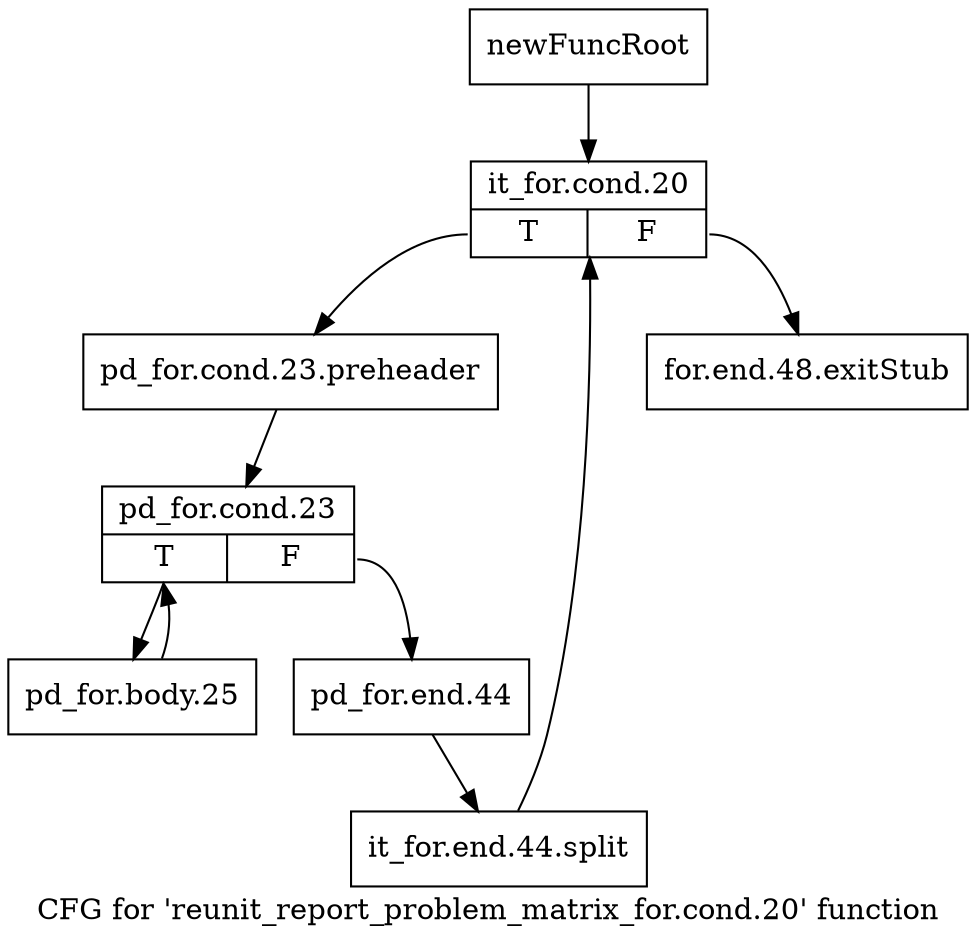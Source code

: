 digraph "CFG for 'reunit_report_problem_matrix_for.cond.20' function" {
	label="CFG for 'reunit_report_problem_matrix_for.cond.20' function";

	Node0x1a1e690 [shape=record,label="{newFuncRoot}"];
	Node0x1a1e690 -> Node0x1a1eac0;
	Node0x1a1ea70 [shape=record,label="{for.end.48.exitStub}"];
	Node0x1a1eac0 [shape=record,label="{it_for.cond.20|{<s0>T|<s1>F}}"];
	Node0x1a1eac0:s0 -> Node0x1a1eb10;
	Node0x1a1eac0:s1 -> Node0x1a1ea70;
	Node0x1a1eb10 [shape=record,label="{pd_for.cond.23.preheader}"];
	Node0x1a1eb10 -> Node0x1a1eb60;
	Node0x1a1eb60 [shape=record,label="{pd_for.cond.23|{<s0>T|<s1>F}}"];
	Node0x1a1eb60:s0 -> Node0x1a1ec00;
	Node0x1a1eb60:s1 -> Node0x1a1ebb0;
	Node0x1a1ebb0 [shape=record,label="{pd_for.end.44}"];
	Node0x1a1ebb0 -> Node0x1c02fa0;
	Node0x1c02fa0 [shape=record,label="{it_for.end.44.split}"];
	Node0x1c02fa0 -> Node0x1a1eac0;
	Node0x1a1ec00 [shape=record,label="{pd_for.body.25}"];
	Node0x1a1ec00 -> Node0x1a1eb60;
}
